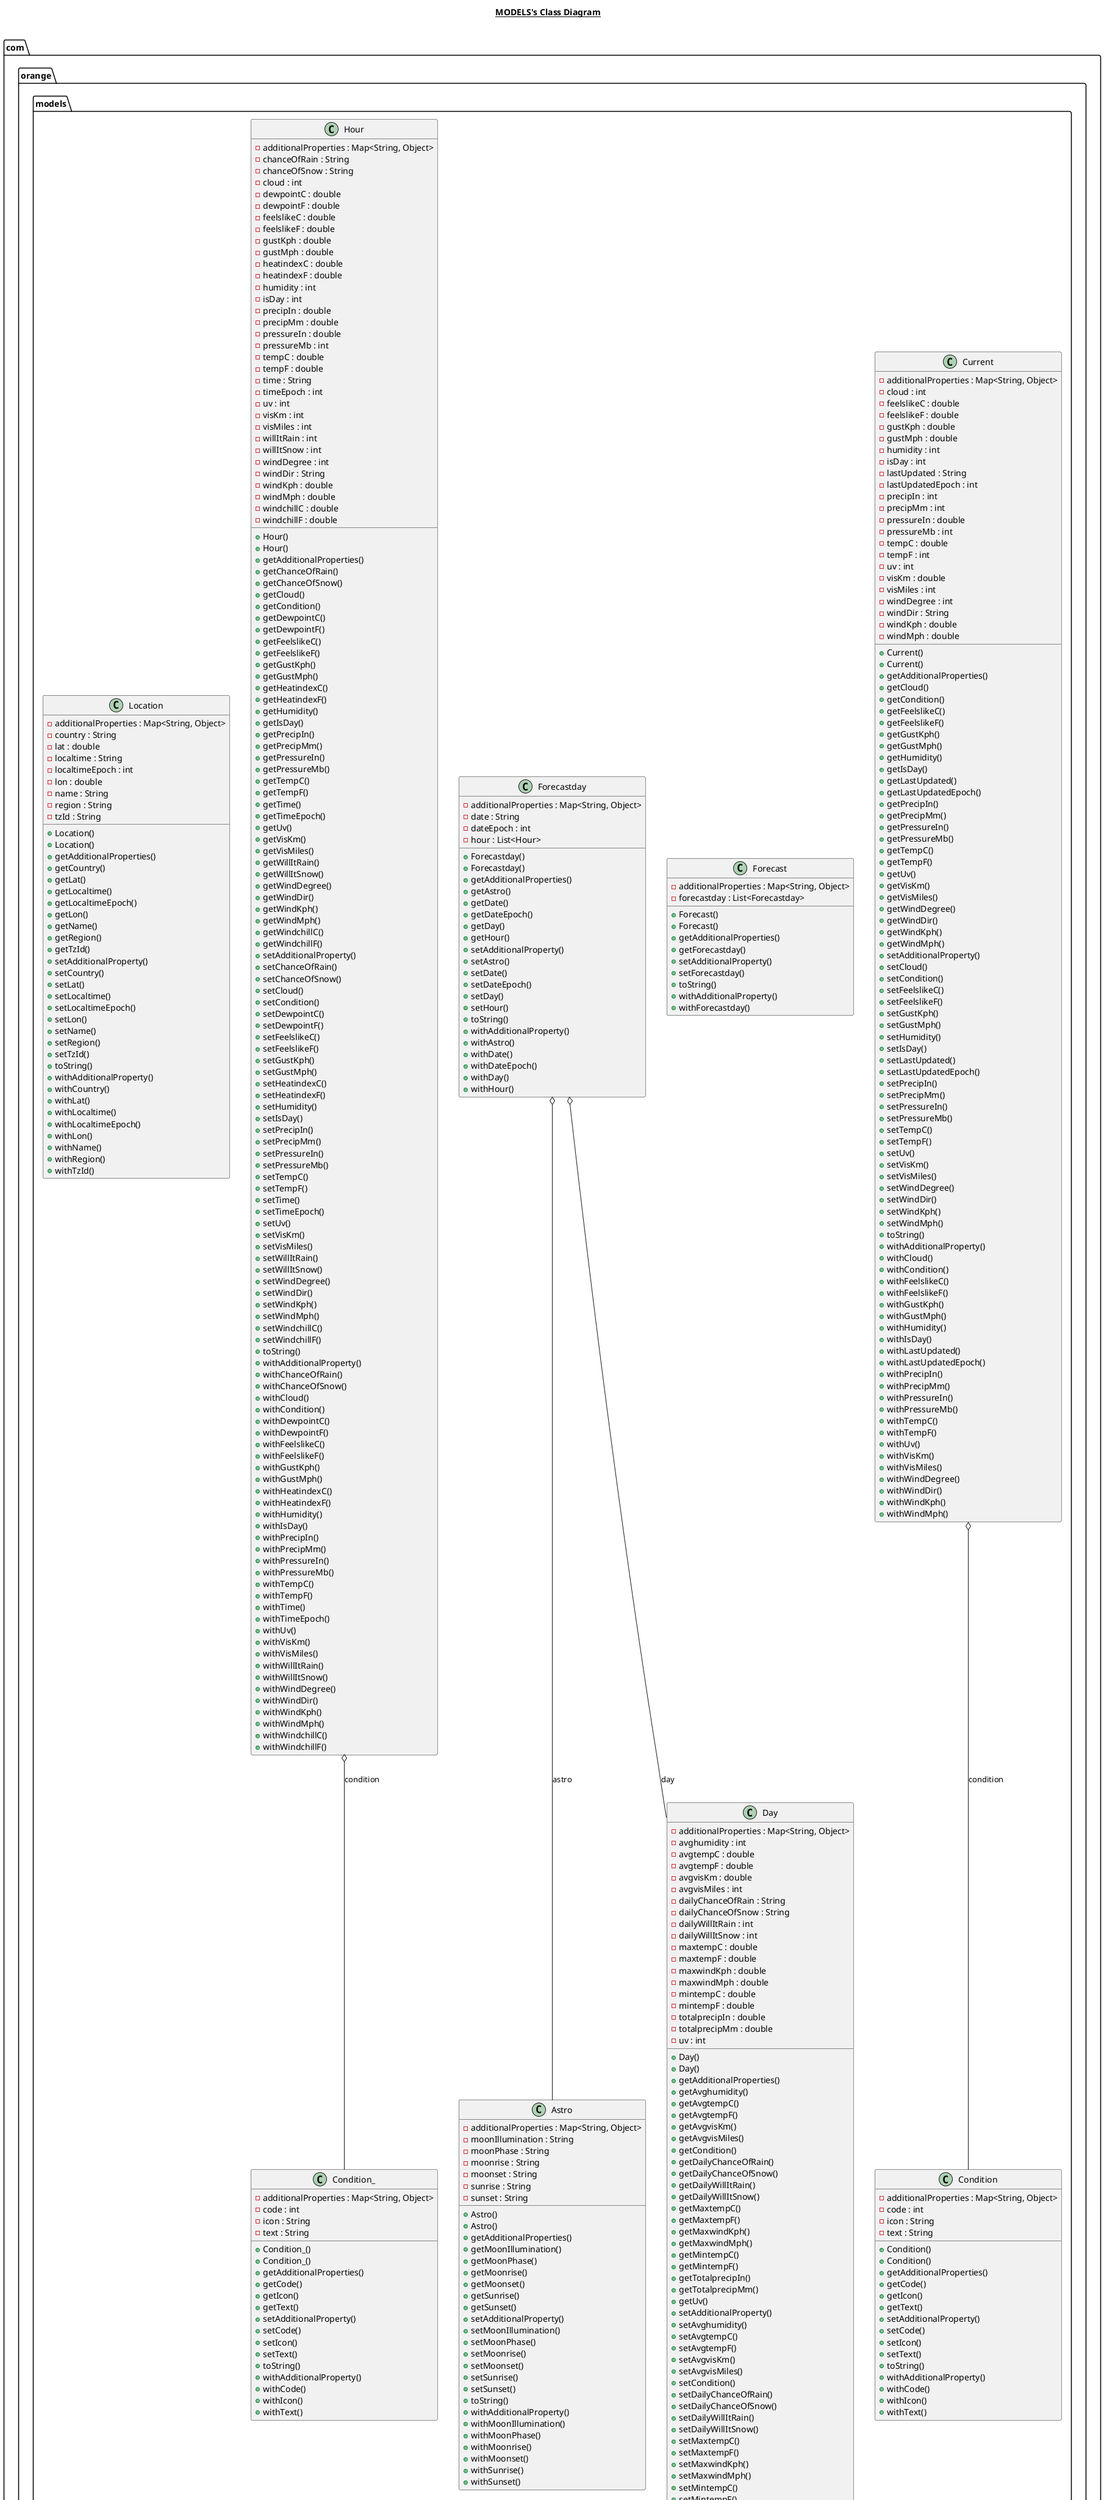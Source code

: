 @startuml

title __MODELS's Class Diagram__\n

  namespace com.orange {
    namespace models {
      class com.orange.models.Astro {
          - additionalProperties : Map<String, Object>
          - moonIllumination : String
          - moonPhase : String
          - moonrise : String
          - moonset : String
          - sunrise : String
          - sunset : String
          + Astro()
          + Astro()
          + getAdditionalProperties()
          + getMoonIllumination()
          + getMoonPhase()
          + getMoonrise()
          + getMoonset()
          + getSunrise()
          + getSunset()
          + setAdditionalProperty()
          + setMoonIllumination()
          + setMoonPhase()
          + setMoonrise()
          + setMoonset()
          + setSunrise()
          + setSunset()
          + toString()
          + withAdditionalProperty()
          + withMoonIllumination()
          + withMoonPhase()
          + withMoonrise()
          + withMoonset()
          + withSunrise()
          + withSunset()
      }
    }
  }
  

  namespace com.orange {
    namespace models {
      class com.orange.models.Condition {
          - additionalProperties : Map<String, Object>
          - code : int
          - icon : String
          - text : String
          + Condition()
          + Condition()
          + getAdditionalProperties()
          + getCode()
          + getIcon()
          + getText()
          + setAdditionalProperty()
          + setCode()
          + setIcon()
          + setText()
          + toString()
          + withAdditionalProperty()
          + withCode()
          + withIcon()
          + withText()
      }
    }
  }
  

  namespace com.orange {
    namespace models {
      class com.orange.models.Condition_ {
          - additionalProperties : Map<String, Object>
          - code : int
          - icon : String
          - text : String
          + Condition_()
          + Condition_()
          + getAdditionalProperties()
          + getCode()
          + getIcon()
          + getText()
          + setAdditionalProperty()
          + setCode()
          + setIcon()
          + setText()
          + toString()
          + withAdditionalProperty()
          + withCode()
          + withIcon()
          + withText()
      }
    }
  }
  

  namespace com.orange {
    namespace models {
      class com.orange.models.Condition__ {
          - additionalProperties : Map<String, Object>
          - code : int
          - icon : String
          - text : String
          + Condition__()
          + Condition__()
          + getAdditionalProperties()
          + getCode()
          + getIcon()
          + getText()
          + setAdditionalProperty()
          + setCode()
          + setIcon()
          + setText()
          + toString()
          + withAdditionalProperty()
          + withCode()
          + withIcon()
          + withText()
      }
    }
  }
  

  namespace com.orange {
    namespace models {
      class com.orange.models.Current {
          - additionalProperties : Map<String, Object>
          - cloud : int
          - feelslikeC : double
          - feelslikeF : double
          - gustKph : double
          - gustMph : double
          - humidity : int
          - isDay : int
          - lastUpdated : String
          - lastUpdatedEpoch : int
          - precipIn : int
          - precipMm : int
          - pressureIn : double
          - pressureMb : int
          - tempC : double
          - tempF : int
          - uv : int
          - visKm : double
          - visMiles : int
          - windDegree : int
          - windDir : String
          - windKph : double
          - windMph : double
          + Current()
          + Current()
          + getAdditionalProperties()
          + getCloud()
          + getCondition()
          + getFeelslikeC()
          + getFeelslikeF()
          + getGustKph()
          + getGustMph()
          + getHumidity()
          + getIsDay()
          + getLastUpdated()
          + getLastUpdatedEpoch()
          + getPrecipIn()
          + getPrecipMm()
          + getPressureIn()
          + getPressureMb()
          + getTempC()
          + getTempF()
          + getUv()
          + getVisKm()
          + getVisMiles()
          + getWindDegree()
          + getWindDir()
          + getWindKph()
          + getWindMph()
          + setAdditionalProperty()
          + setCloud()
          + setCondition()
          + setFeelslikeC()
          + setFeelslikeF()
          + setGustKph()
          + setGustMph()
          + setHumidity()
          + setIsDay()
          + setLastUpdated()
          + setLastUpdatedEpoch()
          + setPrecipIn()
          + setPrecipMm()
          + setPressureIn()
          + setPressureMb()
          + setTempC()
          + setTempF()
          + setUv()
          + setVisKm()
          + setVisMiles()
          + setWindDegree()
          + setWindDir()
          + setWindKph()
          + setWindMph()
          + toString()
          + withAdditionalProperty()
          + withCloud()
          + withCondition()
          + withFeelslikeC()
          + withFeelslikeF()
          + withGustKph()
          + withGustMph()
          + withHumidity()
          + withIsDay()
          + withLastUpdated()
          + withLastUpdatedEpoch()
          + withPrecipIn()
          + withPrecipMm()
          + withPressureIn()
          + withPressureMb()
          + withTempC()
          + withTempF()
          + withUv()
          + withVisKm()
          + withVisMiles()
          + withWindDegree()
          + withWindDir()
          + withWindKph()
          + withWindMph()
      }
    }
  }
  

  namespace com.orange {
    namespace models {
      class com.orange.models.Day {
          - additionalProperties : Map<String, Object>
          - avghumidity : int
          - avgtempC : double
          - avgtempF : double
          - avgvisKm : double
          - avgvisMiles : int
          - dailyChanceOfRain : String
          - dailyChanceOfSnow : String
          - dailyWillItRain : int
          - dailyWillItSnow : int
          - maxtempC : double
          - maxtempF : double
          - maxwindKph : double
          - maxwindMph : double
          - mintempC : double
          - mintempF : double
          - totalprecipIn : double
          - totalprecipMm : double
          - uv : int
          + Day()
          + Day()
          + getAdditionalProperties()
          + getAvghumidity()
          + getAvgtempC()
          + getAvgtempF()
          + getAvgvisKm()
          + getAvgvisMiles()
          + getCondition()
          + getDailyChanceOfRain()
          + getDailyChanceOfSnow()
          + getDailyWillItRain()
          + getDailyWillItSnow()
          + getMaxtempC()
          + getMaxtempF()
          + getMaxwindKph()
          + getMaxwindMph()
          + getMintempC()
          + getMintempF()
          + getTotalprecipIn()
          + getTotalprecipMm()
          + getUv()
          + setAdditionalProperty()
          + setAvghumidity()
          + setAvgtempC()
          + setAvgtempF()
          + setAvgvisKm()
          + setAvgvisMiles()
          + setCondition()
          + setDailyChanceOfRain()
          + setDailyChanceOfSnow()
          + setDailyWillItRain()
          + setDailyWillItSnow()
          + setMaxtempC()
          + setMaxtempF()
          + setMaxwindKph()
          + setMaxwindMph()
          + setMintempC()
          + setMintempF()
          + setTotalprecipIn()
          + setTotalprecipMm()
          + setUv()
          + toString()
          + withAdditionalProperty()
          + withAvghumidity()
          + withAvgtempC()
          + withAvgtempF()
          + withAvgvisKm()
          + withAvgvisMiles()
          + withCondition()
          + withDailyChanceOfRain()
          + withDailyChanceOfSnow()
          + withDailyWillItRain()
          + withDailyWillItSnow()
          + withMaxtempC()
          + withMaxtempF()
          + withMaxwindKph()
          + withMaxwindMph()
          + withMintempC()
          + withMintempF()
          + withTotalprecipIn()
          + withTotalprecipMm()
          + withUv()
      }
    }
  }
  

  namespace com.orange {
    namespace models {
      class com.orange.models.Forecast {
          - additionalProperties : Map<String, Object>
          - forecastday : List<Forecastday>
          + Forecast()
          + Forecast()
          + getAdditionalProperties()
          + getForecastday()
          + setAdditionalProperty()
          + setForecastday()
          + toString()
          + withAdditionalProperty()
          + withForecastday()
      }
    }
  }
  

  namespace com.orange {
    namespace models {
      class com.orange.models.Forecastday {
          - additionalProperties : Map<String, Object>
          - date : String
          - dateEpoch : int
          - hour : List<Hour>
          + Forecastday()
          + Forecastday()
          + getAdditionalProperties()
          + getAstro()
          + getDate()
          + getDateEpoch()
          + getDay()
          + getHour()
          + setAdditionalProperty()
          + setAstro()
          + setDate()
          + setDateEpoch()
          + setDay()
          + setHour()
          + toString()
          + withAdditionalProperty()
          + withAstro()
          + withDate()
          + withDateEpoch()
          + withDay()
          + withHour()
      }
    }
  }
  

  namespace com.orange {
    namespace models {
      class com.orange.models.Hour {
          - additionalProperties : Map<String, Object>
          - chanceOfRain : String
          - chanceOfSnow : String
          - cloud : int
          - dewpointC : double
          - dewpointF : double
          - feelslikeC : double
          - feelslikeF : double
          - gustKph : double
          - gustMph : double
          - heatindexC : double
          - heatindexF : double
          - humidity : int
          - isDay : int
          - precipIn : double
          - precipMm : double
          - pressureIn : double
          - pressureMb : int
          - tempC : double
          - tempF : double
          - time : String
          - timeEpoch : int
          - uv : int
          - visKm : int
          - visMiles : int
          - willItRain : int
          - willItSnow : int
          - windDegree : int
          - windDir : String
          - windKph : double
          - windMph : double
          - windchillC : double
          - windchillF : double
          + Hour()
          + Hour()
          + getAdditionalProperties()
          + getChanceOfRain()
          + getChanceOfSnow()
          + getCloud()
          + getCondition()
          + getDewpointC()
          + getDewpointF()
          + getFeelslikeC()
          + getFeelslikeF()
          + getGustKph()
          + getGustMph()
          + getHeatindexC()
          + getHeatindexF()
          + getHumidity()
          + getIsDay()
          + getPrecipIn()
          + getPrecipMm()
          + getPressureIn()
          + getPressureMb()
          + getTempC()
          + getTempF()
          + getTime()
          + getTimeEpoch()
          + getUv()
          + getVisKm()
          + getVisMiles()
          + getWillItRain()
          + getWillItSnow()
          + getWindDegree()
          + getWindDir()
          + getWindKph()
          + getWindMph()
          + getWindchillC()
          + getWindchillF()
          + setAdditionalProperty()
          + setChanceOfRain()
          + setChanceOfSnow()
          + setCloud()
          + setCondition()
          + setDewpointC()
          + setDewpointF()
          + setFeelslikeC()
          + setFeelslikeF()
          + setGustKph()
          + setGustMph()
          + setHeatindexC()
          + setHeatindexF()
          + setHumidity()
          + setIsDay()
          + setPrecipIn()
          + setPrecipMm()
          + setPressureIn()
          + setPressureMb()
          + setTempC()
          + setTempF()
          + setTime()
          + setTimeEpoch()
          + setUv()
          + setVisKm()
          + setVisMiles()
          + setWillItRain()
          + setWillItSnow()
          + setWindDegree()
          + setWindDir()
          + setWindKph()
          + setWindMph()
          + setWindchillC()
          + setWindchillF()
          + toString()
          + withAdditionalProperty()
          + withChanceOfRain()
          + withChanceOfSnow()
          + withCloud()
          + withCondition()
          + withDewpointC()
          + withDewpointF()
          + withFeelslikeC()
          + withFeelslikeF()
          + withGustKph()
          + withGustMph()
          + withHeatindexC()
          + withHeatindexF()
          + withHumidity()
          + withIsDay()
          + withPrecipIn()
          + withPrecipMm()
          + withPressureIn()
          + withPressureMb()
          + withTempC()
          + withTempF()
          + withTime()
          + withTimeEpoch()
          + withUv()
          + withVisKm()
          + withVisMiles()
          + withWillItRain()
          + withWillItSnow()
          + withWindDegree()
          + withWindDir()
          + withWindKph()
          + withWindMph()
          + withWindchillC()
          + withWindchillF()
      }
    }
  }
  

  namespace com.orange {
    namespace models {
      class com.orange.models.Location {
          - additionalProperties : Map<String, Object>
          - country : String
          - lat : double
          - localtime : String
          - localtimeEpoch : int
          - lon : double
          - name : String
          - region : String
          - tzId : String
          + Location()
          + Location()
          + getAdditionalProperties()
          + getCountry()
          + getLat()
          + getLocaltime()
          + getLocaltimeEpoch()
          + getLon()
          + getName()
          + getRegion()
          + getTzId()
          + setAdditionalProperty()
          + setCountry()
          + setLat()
          + setLocaltime()
          + setLocaltimeEpoch()
          + setLon()
          + setName()
          + setRegion()
          + setTzId()
          + toString()
          + withAdditionalProperty()
          + withCountry()
          + withLat()
          + withLocaltime()
          + withLocaltimeEpoch()
          + withLon()
          + withName()
          + withRegion()
          + withTzId()
      }
    }
  }
  

  com.orange.models.Current o-- com.orange.models.Condition : condition
  com.orange.models.Day o-- com.orange.models.Condition__ : condition
  com.orange.models.Forecastday o-- com.orange.models.Astro : astro
  com.orange.models.Forecastday o-- com.orange.models.Day : day
  com.orange.models.Hour o-- com.orange.models.Condition_ : condition


right footer


PlantUML diagram generated by SketchIt! (https://bitbucket.org/pmesmeur/sketch.it)
For more information about this tool, please contact philippe.mesmeur@gmail.com
endfooter

@enduml
